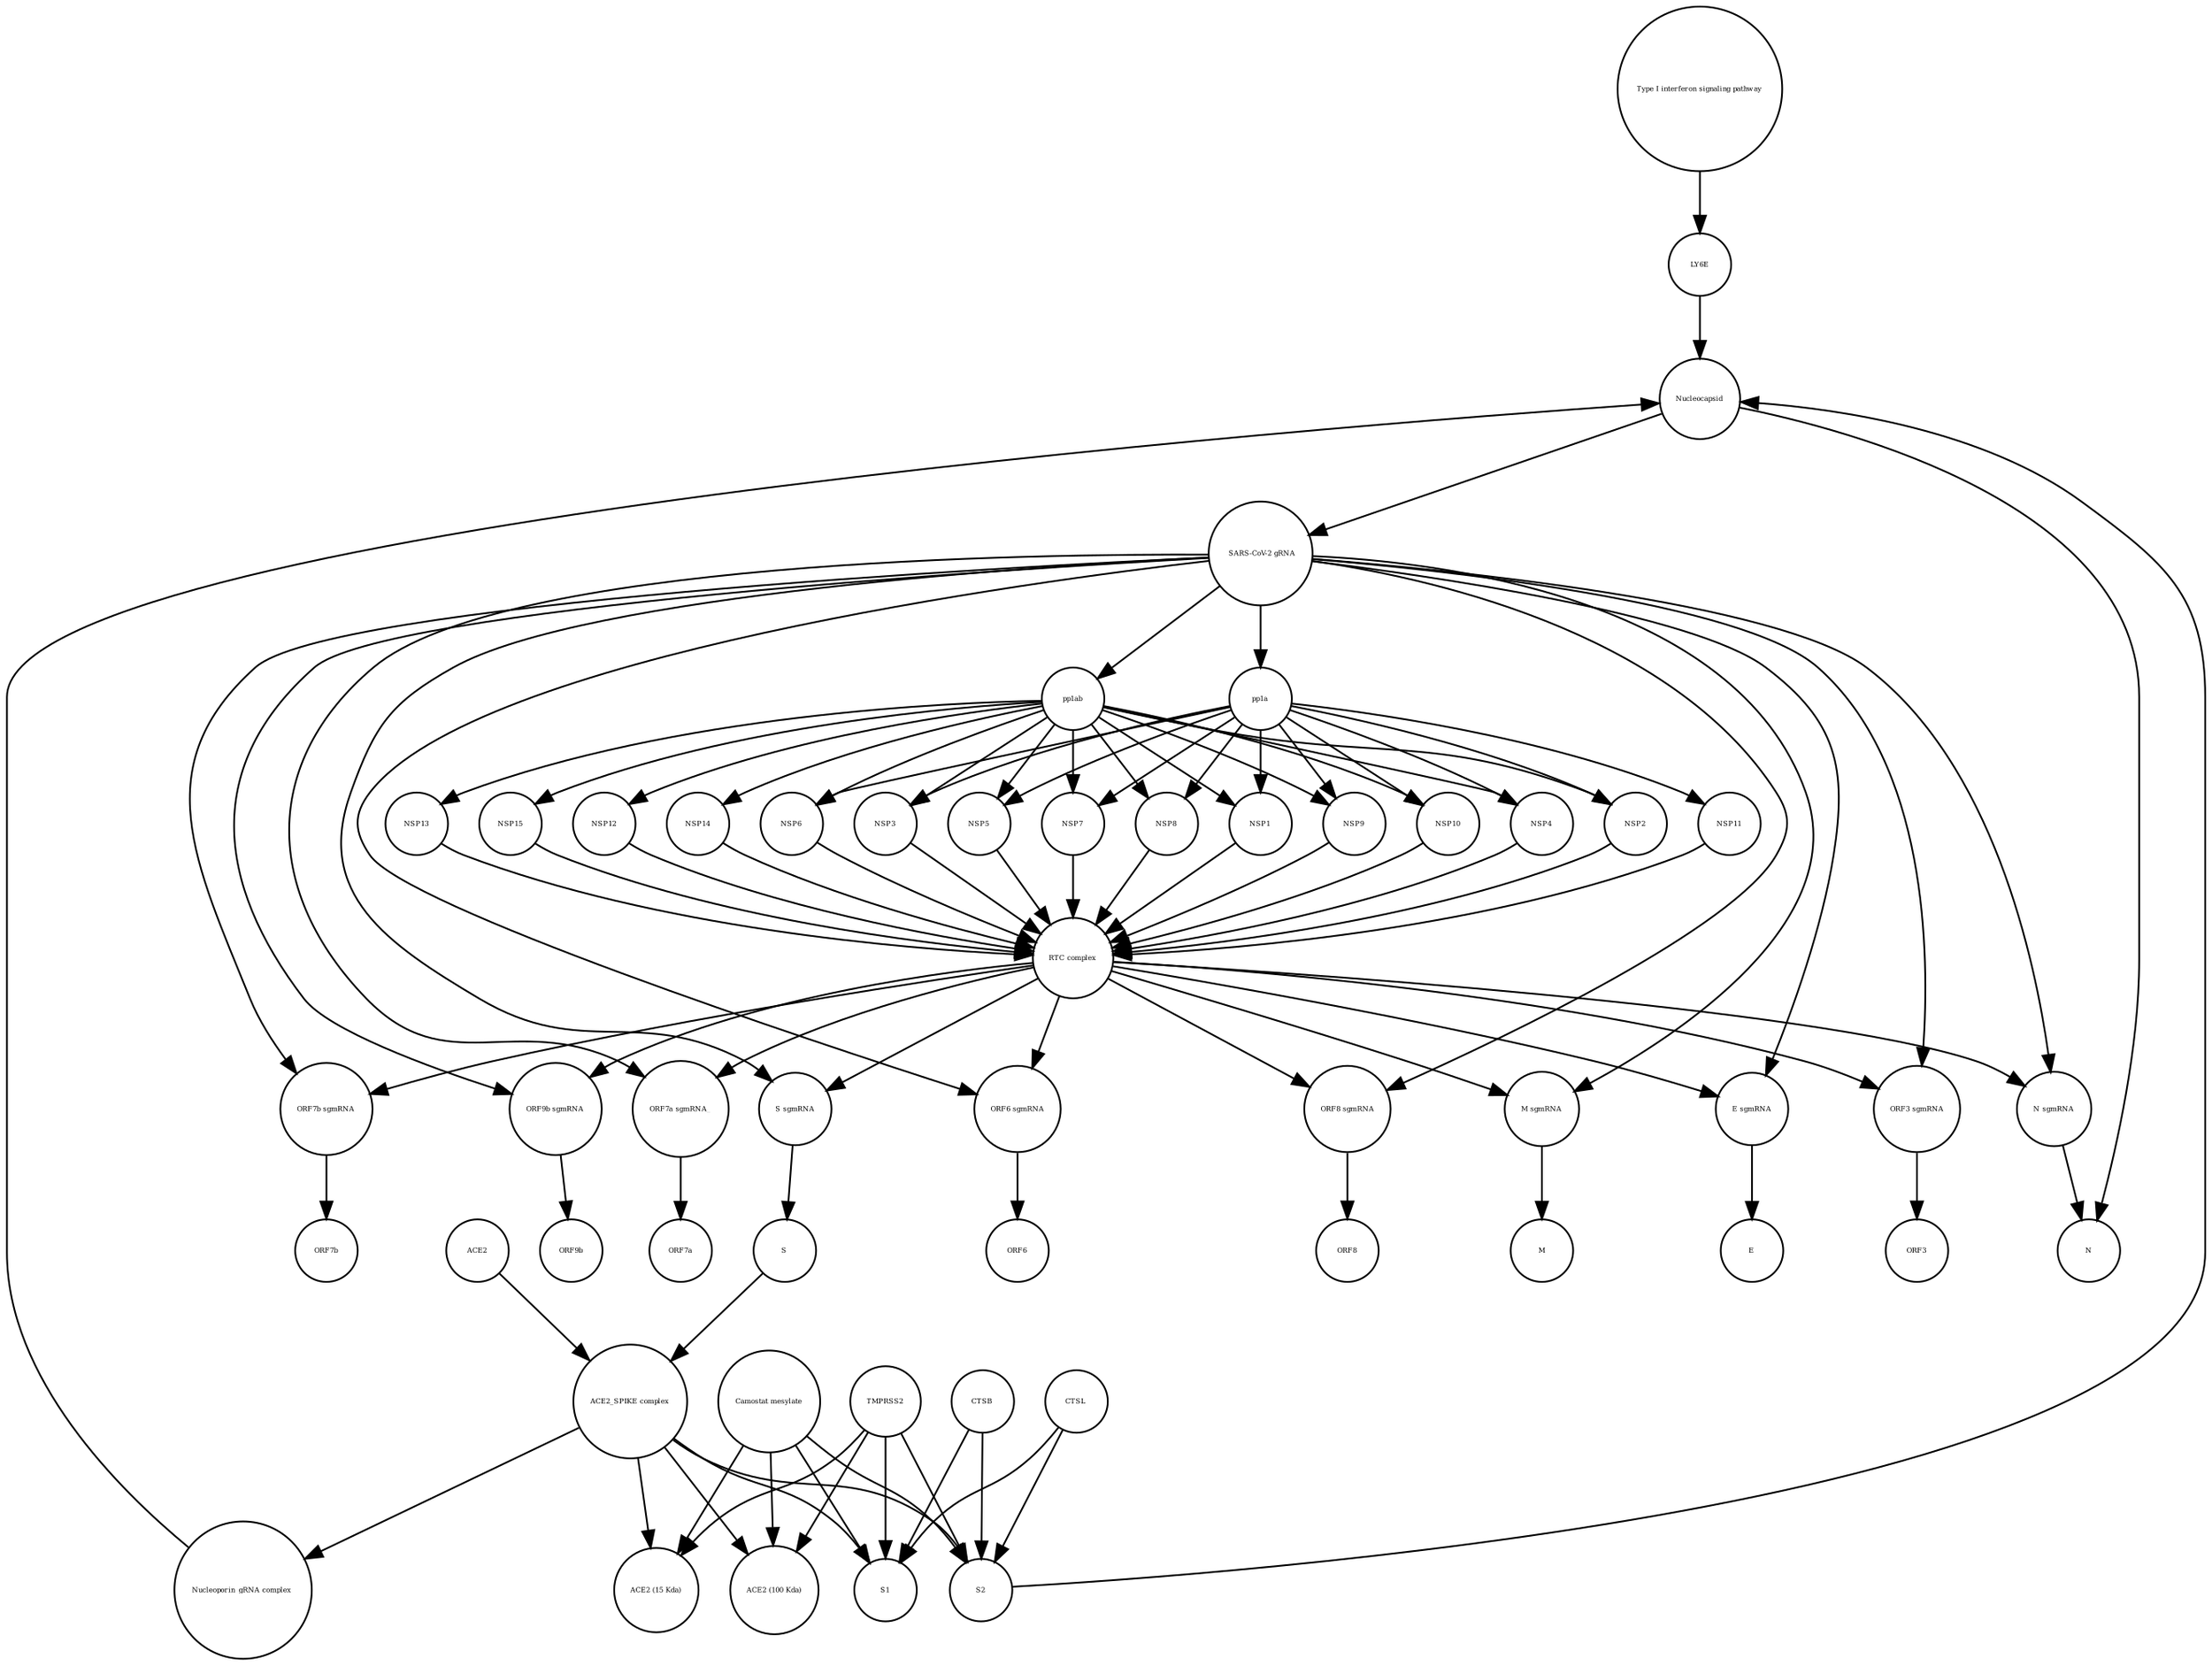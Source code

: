 strict digraph  {
"Type I interferon signaling pathway" [annotation="", bipartite=0, cls=phenotype, fontsize=4, label="Type I interferon signaling pathway", shape=circle];
LY6E [annotation="", bipartite=0, cls=macromolecule, fontsize=4, label=LY6E, shape=circle];
ORF6 [annotation="", bipartite=0, cls=macromolecule, fontsize=4, label=ORF6, shape=circle];
ORF7b [annotation="", bipartite=0, cls=macromolecule, fontsize=4, label=ORF7b, shape=circle];
NSP10 [annotation="", bipartite=0, cls=macromolecule, fontsize=4, label=NSP10, shape=circle];
NSP13 [annotation="", bipartite=0, cls=macromolecule, fontsize=4, label=NSP13, shape=circle];
"ACE2 (100 Kda)" [annotation="", bipartite=0, cls=macromolecule, fontsize=4, label="ACE2 (100 Kda)", shape=circle];
TMPRSS2 [annotation="", bipartite=0, cls=macromolecule, fontsize=4, label=TMPRSS2, shape=circle];
NSP4 [annotation="", bipartite=0, cls=macromolecule, fontsize=4, label=NSP4, shape=circle];
" SARS-CoV-2 gRNA" [annotation="", bipartite=0, cls="nucleic acid feature", fontsize=4, label=" SARS-CoV-2 gRNA", shape=circle];
NSP2 [annotation="", bipartite=0, cls=macromolecule, fontsize=4, label=NSP2, shape=circle];
S [annotation="", bipartite=0, cls=macromolecule, fontsize=4, label=S, shape=circle];
ORF9b [annotation="", bipartite=0, cls=macromolecule, fontsize=4, label=ORF9b, shape=circle];
Nucleocapsid [annotation="", bipartite=0, cls=complex, fontsize=4, label=Nucleocapsid, shape=circle];
"Nucleoporin_gRNA complex " [annotation="", bipartite=0, cls=complex, fontsize=4, label="Nucleoporin_gRNA complex ", shape=circle];
ORF3 [annotation="", bipartite=0, cls=macromolecule, fontsize=4, label=ORF3, shape=circle];
M [annotation="", bipartite=0, cls=macromolecule, fontsize=4, label=M, shape=circle];
NSP11 [annotation="", bipartite=0, cls=macromolecule, fontsize=4, label=NSP11, shape=circle];
CTSL [annotation="", bipartite=0, cls=macromolecule, fontsize=4, label=CTSL, shape=circle];
"ACE2 (15 Kda)" [annotation="", bipartite=0, cls=macromolecule, fontsize=4, label="ACE2 (15 Kda)", shape=circle];
"M sgmRNA" [annotation="", bipartite=0, cls="nucleic acid feature", fontsize=4, label="M sgmRNA", shape=circle];
S1 [annotation="", bipartite=0, cls=macromolecule, fontsize=4, label=S1, shape=circle];
NSP15 [annotation="", bipartite=0, cls=macromolecule, fontsize=4, label=NSP15, shape=circle];
NSP12 [annotation="", bipartite=0, cls=macromolecule, fontsize=4, label=NSP12, shape=circle];
"E sgmRNA" [annotation="", bipartite=0, cls="nucleic acid feature", fontsize=4, label="E sgmRNA", shape=circle];
pp1ab [annotation="", bipartite=0, cls=macromolecule, fontsize=4, label=pp1ab, shape=circle];
ORF7a [annotation="", bipartite=0, cls=macromolecule, fontsize=4, label=ORF7a, shape=circle];
NSP6 [annotation="", bipartite=0, cls=macromolecule, fontsize=4, label=NSP6, shape=circle];
NSP3 [annotation="", bipartite=0, cls=macromolecule, fontsize=4, label=NSP3, shape=circle];
"ORF3 sgmRNA" [annotation="", bipartite=0, cls="nucleic acid feature", fontsize=4, label="ORF3 sgmRNA", shape=circle];
N [annotation="", bipartite=0, cls=macromolecule, fontsize=4, label=N, shape=circle];
ORF8 [annotation="", bipartite=0, cls=macromolecule, fontsize=4, label=ORF8, shape=circle];
NSP5 [annotation="", bipartite=0, cls=macromolecule, fontsize=4, label=NSP5, shape=circle];
CTSB [annotation="", bipartite=0, cls=macromolecule, fontsize=4, label=CTSB, shape=circle];
ACE2 [annotation="", bipartite=0, cls=macromolecule, fontsize=4, label=ACE2, shape=circle];
"ORF7b sgmRNA" [annotation="", bipartite=0, cls="nucleic acid feature", fontsize=4, label="ORF7b sgmRNA", shape=circle];
"ORF9b sgmRNA" [annotation="", bipartite=0, cls="nucleic acid feature", fontsize=4, label="ORF9b sgmRNA", shape=circle];
NSP7 [annotation="", bipartite=0, cls=macromolecule, fontsize=4, label=NSP7, shape=circle];
"ACE2_SPIKE complex" [annotation="", bipartite=0, cls=complex, fontsize=4, label="ACE2_SPIKE complex", shape=circle];
"S sgmRNA" [annotation="", bipartite=0, cls="nucleic acid feature", fontsize=4, label="S sgmRNA", shape=circle];
S2 [annotation="", bipartite=0, cls=macromolecule, fontsize=4, label=S2, shape=circle];
"RTC complex" [annotation="", bipartite=0, cls=complex, fontsize=4, label="RTC complex", shape=circle];
"Camostat mesylate" [annotation="urn_miriam_pubchem.compound_2536", bipartite=0, cls="simple chemical", fontsize=4, label="Camostat mesylate", shape=circle];
"ORF7a sgmRNA_" [annotation="", bipartite=0, cls="nucleic acid feature", fontsize=4, label="ORF7a sgmRNA_", shape=circle];
"N sgmRNA" [annotation="", bipartite=0, cls="nucleic acid feature", fontsize=4, label="N sgmRNA", shape=circle];
"ORF6 sgmRNA" [annotation="", bipartite=0, cls="nucleic acid feature", fontsize=4, label="ORF6 sgmRNA", shape=circle];
NSP8 [annotation="", bipartite=0, cls=macromolecule, fontsize=4, label=NSP8, shape=circle];
NSP1 [annotation="", bipartite=0, cls=macromolecule, fontsize=4, label=NSP1, shape=circle];
"ORF8 sgmRNA" [annotation="", bipartite=0, cls="nucleic acid feature", fontsize=4, label="ORF8 sgmRNA", shape=circle];
NSP14 [annotation="", bipartite=0, cls=macromolecule, fontsize=4, label=NSP14, shape=circle];
NSP9 [annotation="", bipartite=0, cls=macromolecule, fontsize=4, label=NSP9, shape=circle];
pp1a [annotation="", bipartite=0, cls=macromolecule, fontsize=4, label=pp1a, shape=circle];
E [annotation="", bipartite=0, cls=macromolecule, fontsize=4, label=E, shape=circle];
"Type I interferon signaling pathway" -> LY6E  [annotation="", interaction_type=stimulation];
LY6E -> Nucleocapsid  [annotation="urn_miriam_doi_10.1101%2F2020.03.05.979260|urn_miriam_doi_10.1101%2F2020.04.02.021469", interaction_type=inhibition];
NSP10 -> "RTC complex"  [annotation="", interaction_type=production];
NSP13 -> "RTC complex"  [annotation="", interaction_type=production];
TMPRSS2 -> "ACE2 (100 Kda)"  [annotation="urn_miriam_pubmed_32142651|urn_miriam_pubmed_32094589|urn_miriam_pubmed_24227843", interaction_type=catalysis];
TMPRSS2 -> S1  [annotation="urn_miriam_pubmed_32142651|urn_miriam_pubmed_32094589|urn_miriam_pubmed_24227843", interaction_type=catalysis];
TMPRSS2 -> "ACE2 (15 Kda)"  [annotation="urn_miriam_pubmed_32142651|urn_miriam_pubmed_32094589|urn_miriam_pubmed_24227843", interaction_type=catalysis];
TMPRSS2 -> S2  [annotation="urn_miriam_pubmed_32142651|urn_miriam_pubmed_32094589|urn_miriam_pubmed_24227843", interaction_type=catalysis];
NSP4 -> "RTC complex"  [annotation="", interaction_type=production];
" SARS-CoV-2 gRNA" -> "S sgmRNA"  [annotation="", interaction_type=production];
" SARS-CoV-2 gRNA" -> "M sgmRNA"  [annotation="", interaction_type=production];
" SARS-CoV-2 gRNA" -> "ORF7a sgmRNA_"  [annotation="", interaction_type=production];
" SARS-CoV-2 gRNA" -> "ORF3 sgmRNA"  [annotation="", interaction_type=production];
" SARS-CoV-2 gRNA" -> "N sgmRNA"  [annotation="", interaction_type=production];
" SARS-CoV-2 gRNA" -> "ORF6 sgmRNA"  [annotation="", interaction_type=production];
" SARS-CoV-2 gRNA" -> "ORF7b sgmRNA"  [annotation="", interaction_type=production];
" SARS-CoV-2 gRNA" -> "ORF8 sgmRNA"  [annotation="", interaction_type=production];
" SARS-CoV-2 gRNA" -> "E sgmRNA"  [annotation="", interaction_type=production];
" SARS-CoV-2 gRNA" -> "ORF9b sgmRNA"  [annotation="", interaction_type=production];
" SARS-CoV-2 gRNA" -> pp1a  [annotation="", interaction_type=production];
" SARS-CoV-2 gRNA" -> pp1ab  [annotation="", interaction_type=production];
NSP2 -> "RTC complex"  [annotation="", interaction_type=production];
S -> "ACE2_SPIKE complex"  [annotation="", interaction_type=production];
Nucleocapsid -> " SARS-CoV-2 gRNA"  [annotation="", interaction_type=production];
Nucleocapsid -> N  [annotation="", interaction_type=production];
"Nucleoporin_gRNA complex " -> Nucleocapsid  [annotation="", interaction_type=production];
NSP11 -> "RTC complex"  [annotation="", interaction_type=production];
CTSL -> S1  [annotation=urn_miriam_pubmed_32142651, interaction_type=catalysis];
CTSL -> S2  [annotation=urn_miriam_pubmed_32142651, interaction_type=catalysis];
"M sgmRNA" -> M  [annotation="", interaction_type=production];
NSP15 -> "RTC complex"  [annotation="", interaction_type=production];
NSP12 -> "RTC complex"  [annotation="", interaction_type=production];
"E sgmRNA" -> E  [annotation="", interaction_type=production];
pp1ab -> NSP10  [annotation=urn_miriam_pubmed_31226023, interaction_type=catalysis];
pp1ab -> NSP9  [annotation=urn_miriam_pubmed_31226023, interaction_type=catalysis];
pp1ab -> NSP6  [annotation=urn_miriam_pubmed_31226023, interaction_type=catalysis];
pp1ab -> NSP3  [annotation=urn_miriam_pubmed_31226023, interaction_type=catalysis];
pp1ab -> NSP12  [annotation=urn_miriam_pubmed_31226023, interaction_type=catalysis];
pp1ab -> NSP13  [annotation=urn_miriam_pubmed_31226023, interaction_type=catalysis];
pp1ab -> NSP5  [annotation=urn_miriam_pubmed_31226023, interaction_type=catalysis];
pp1ab -> NSP8  [annotation=urn_miriam_pubmed_31226023, interaction_type=catalysis];
pp1ab -> NSP1  [annotation=urn_miriam_pubmed_31226023, interaction_type=catalysis];
pp1ab -> NSP15  [annotation=urn_miriam_pubmed_31226023, interaction_type=catalysis];
pp1ab -> NSP4  [annotation=urn_miriam_pubmed_31226023, interaction_type=catalysis];
pp1ab -> NSP14  [annotation=urn_miriam_pubmed_31226023, interaction_type=catalysis];
pp1ab -> NSP2  [annotation=urn_miriam_pubmed_31226023, interaction_type=catalysis];
pp1ab -> NSP7  [annotation=urn_miriam_pubmed_31226023, interaction_type=catalysis];
NSP6 -> "RTC complex"  [annotation="", interaction_type=production];
NSP3 -> "RTC complex"  [annotation="", interaction_type=production];
"ORF3 sgmRNA" -> ORF3  [annotation="", interaction_type=production];
NSP5 -> "RTC complex"  [annotation="", interaction_type=production];
CTSB -> S1  [annotation=urn_miriam_pubmed_32142651, interaction_type=catalysis];
CTSB -> S2  [annotation=urn_miriam_pubmed_32142651, interaction_type=catalysis];
ACE2 -> "ACE2_SPIKE complex"  [annotation="", interaction_type=production];
"ORF7b sgmRNA" -> ORF7b  [annotation="", interaction_type=production];
"ORF9b sgmRNA" -> ORF9b  [annotation="", interaction_type=production];
NSP7 -> "RTC complex"  [annotation="", interaction_type=production];
"ACE2_SPIKE complex" -> "Nucleoporin_gRNA complex "  [annotation="urn_miriam_pubmed_32142651|urn_miriam_pubmed_32094589", interaction_type=stimulation];
"ACE2_SPIKE complex" -> S2  [annotation="", interaction_type=production];
"ACE2_SPIKE complex" -> "ACE2 (15 Kda)"  [annotation="", interaction_type=production];
"ACE2_SPIKE complex" -> S1  [annotation="", interaction_type=production];
"ACE2_SPIKE complex" -> "ACE2 (100 Kda)"  [annotation="", interaction_type=production];
"S sgmRNA" -> S  [annotation="", interaction_type=production];
S2 -> Nucleocapsid  [annotation="", interaction_type=stimulation];
"RTC complex" -> "S sgmRNA"  [annotation=urn_miriam_pubmed_31226023, interaction_type="necessary stimulation"];
"RTC complex" -> "M sgmRNA"  [annotation=urn_miriam_pubmed_31226023, interaction_type="necessary stimulation"];
"RTC complex" -> "ORF3 sgmRNA"  [annotation=urn_miriam_pubmed_31226023, interaction_type="necessary stimulation"];
"RTC complex" -> "ORF7a sgmRNA_"  [annotation=urn_miriam_pubmed_31226023, interaction_type="necessary stimulation"];
"RTC complex" -> "N sgmRNA"  [annotation=urn_miriam_pubmed_31226023, interaction_type="necessary stimulation"];
"RTC complex" -> "ORF6 sgmRNA"  [annotation=urn_miriam_pubmed_31226023, interaction_type="necessary stimulation"];
"RTC complex" -> "ORF7b sgmRNA"  [annotation=urn_miriam_pubmed_31226023, interaction_type="necessary stimulation"];
"RTC complex" -> "ORF8 sgmRNA"  [annotation=urn_miriam_pubmed_31226023, interaction_type="necessary stimulation"];
"RTC complex" -> "E sgmRNA"  [annotation=urn_miriam_pubmed_31226023, interaction_type="necessary stimulation"];
"RTC complex" -> "ORF9b sgmRNA"  [annotation=urn_miriam_pubmed_31226023, interaction_type="necessary stimulation"];
"Camostat mesylate" -> "ACE2 (100 Kda)"  [annotation="urn_miriam_pubmed_32142651|urn_miriam_pubmed_32094589|urn_miriam_pubmed_24227843", interaction_type=inhibition];
"Camostat mesylate" -> S1  [annotation="urn_miriam_pubmed_32142651|urn_miriam_pubmed_32094589|urn_miriam_pubmed_24227843", interaction_type=inhibition];
"Camostat mesylate" -> "ACE2 (15 Kda)"  [annotation="urn_miriam_pubmed_32142651|urn_miriam_pubmed_32094589|urn_miriam_pubmed_24227843", interaction_type=inhibition];
"Camostat mesylate" -> S2  [annotation="urn_miriam_pubmed_32142651|urn_miriam_pubmed_32094589|urn_miriam_pubmed_24227843", interaction_type=inhibition];
"ORF7a sgmRNA_" -> ORF7a  [annotation="", interaction_type=production];
"N sgmRNA" -> N  [annotation="", interaction_type=production];
"ORF6 sgmRNA" -> ORF6  [annotation="", interaction_type=production];
NSP8 -> "RTC complex"  [annotation="", interaction_type=production];
NSP1 -> "RTC complex"  [annotation="", interaction_type=production];
"ORF8 sgmRNA" -> ORF8  [annotation="", interaction_type=production];
NSP14 -> "RTC complex"  [annotation="", interaction_type=production];
NSP9 -> "RTC complex"  [annotation="", interaction_type=production];
pp1a -> NSP10  [annotation=urn_miriam_pubmed_31226023, interaction_type=catalysis];
pp1a -> NSP9  [annotation=urn_miriam_pubmed_31226023, interaction_type=catalysis];
pp1a -> NSP11  [annotation=urn_miriam_pubmed_31226023, interaction_type=catalysis];
pp1a -> NSP6  [annotation=urn_miriam_pubmed_31226023, interaction_type=catalysis];
pp1a -> NSP3  [annotation=urn_miriam_pubmed_31226023, interaction_type=catalysis];
pp1a -> NSP5  [annotation=urn_miriam_pubmed_31226023, interaction_type=catalysis];
pp1a -> NSP8  [annotation=urn_miriam_pubmed_31226023, interaction_type=catalysis];
pp1a -> NSP1  [annotation=urn_miriam_pubmed_31226023, interaction_type=catalysis];
pp1a -> NSP4  [annotation=urn_miriam_pubmed_31226023, interaction_type=catalysis];
pp1a -> NSP2  [annotation=urn_miriam_pubmed_31226023, interaction_type=catalysis];
pp1a -> NSP7  [annotation=urn_miriam_pubmed_31226023, interaction_type=catalysis];
}
